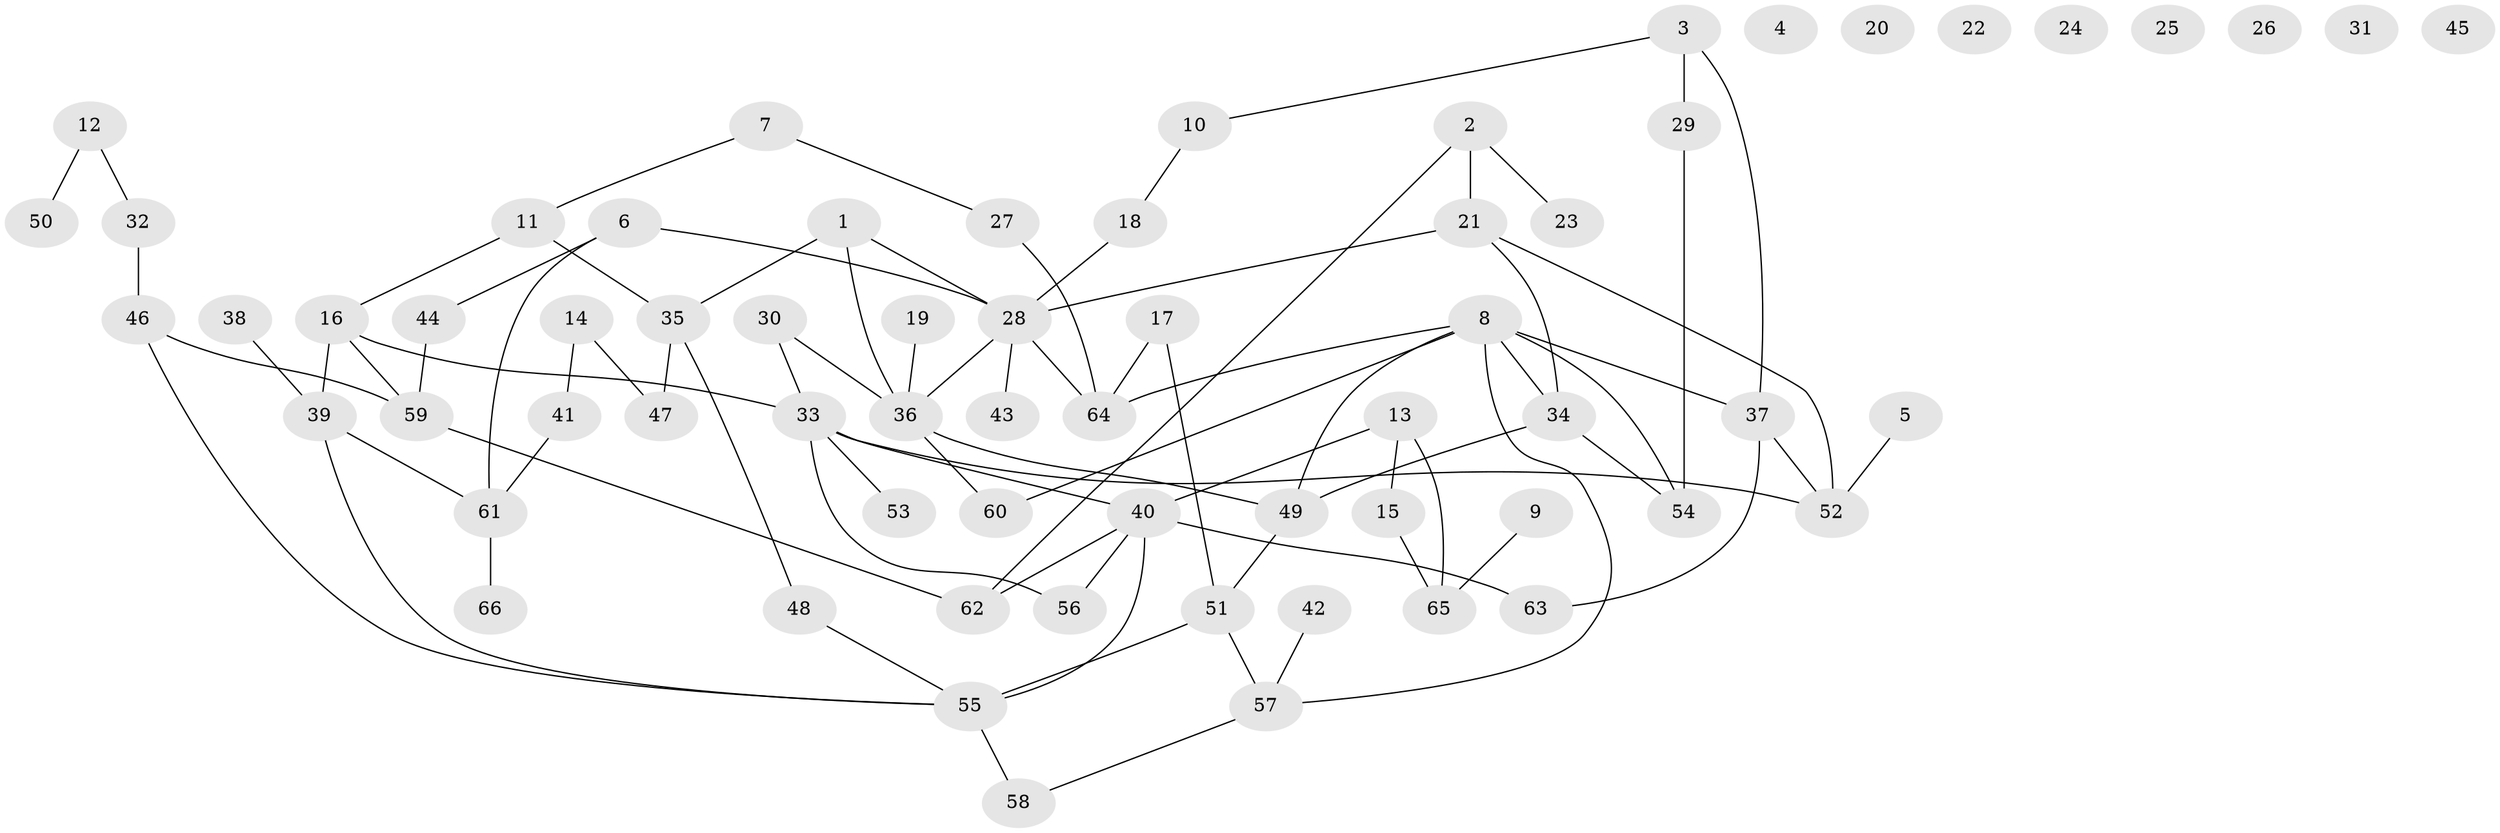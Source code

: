 // coarse degree distribution, {4: 0.16, 9: 0.04, 3: 0.16, 2: 0.16, 1: 0.24, 7: 0.08, 5: 0.12, 6: 0.04}
// Generated by graph-tools (version 1.1) at 2025/35/03/04/25 23:35:58]
// undirected, 66 vertices, 84 edges
graph export_dot {
  node [color=gray90,style=filled];
  1;
  2;
  3;
  4;
  5;
  6;
  7;
  8;
  9;
  10;
  11;
  12;
  13;
  14;
  15;
  16;
  17;
  18;
  19;
  20;
  21;
  22;
  23;
  24;
  25;
  26;
  27;
  28;
  29;
  30;
  31;
  32;
  33;
  34;
  35;
  36;
  37;
  38;
  39;
  40;
  41;
  42;
  43;
  44;
  45;
  46;
  47;
  48;
  49;
  50;
  51;
  52;
  53;
  54;
  55;
  56;
  57;
  58;
  59;
  60;
  61;
  62;
  63;
  64;
  65;
  66;
  1 -- 28;
  1 -- 35;
  1 -- 36;
  2 -- 21;
  2 -- 23;
  2 -- 62;
  3 -- 10;
  3 -- 29;
  3 -- 37;
  5 -- 52;
  6 -- 28;
  6 -- 44;
  6 -- 61;
  7 -- 11;
  7 -- 27;
  8 -- 34;
  8 -- 37;
  8 -- 49;
  8 -- 54;
  8 -- 57;
  8 -- 60;
  8 -- 64;
  9 -- 65;
  10 -- 18;
  11 -- 16;
  11 -- 35;
  12 -- 32;
  12 -- 50;
  13 -- 15;
  13 -- 40;
  13 -- 65;
  14 -- 41;
  14 -- 47;
  15 -- 65;
  16 -- 33;
  16 -- 39;
  16 -- 59;
  17 -- 51;
  17 -- 64;
  18 -- 28;
  19 -- 36;
  21 -- 28;
  21 -- 34;
  21 -- 52;
  27 -- 64;
  28 -- 36;
  28 -- 43;
  28 -- 64;
  29 -- 54;
  30 -- 33;
  30 -- 36;
  32 -- 46;
  33 -- 40;
  33 -- 52;
  33 -- 53;
  33 -- 56;
  34 -- 49;
  34 -- 54;
  35 -- 47;
  35 -- 48;
  36 -- 49;
  36 -- 60;
  37 -- 52;
  37 -- 63;
  38 -- 39;
  39 -- 55;
  39 -- 61;
  40 -- 55;
  40 -- 56;
  40 -- 62;
  40 -- 63;
  41 -- 61;
  42 -- 57;
  44 -- 59;
  46 -- 55;
  46 -- 59;
  48 -- 55;
  49 -- 51;
  51 -- 55;
  51 -- 57;
  55 -- 58;
  57 -- 58;
  59 -- 62;
  61 -- 66;
}
